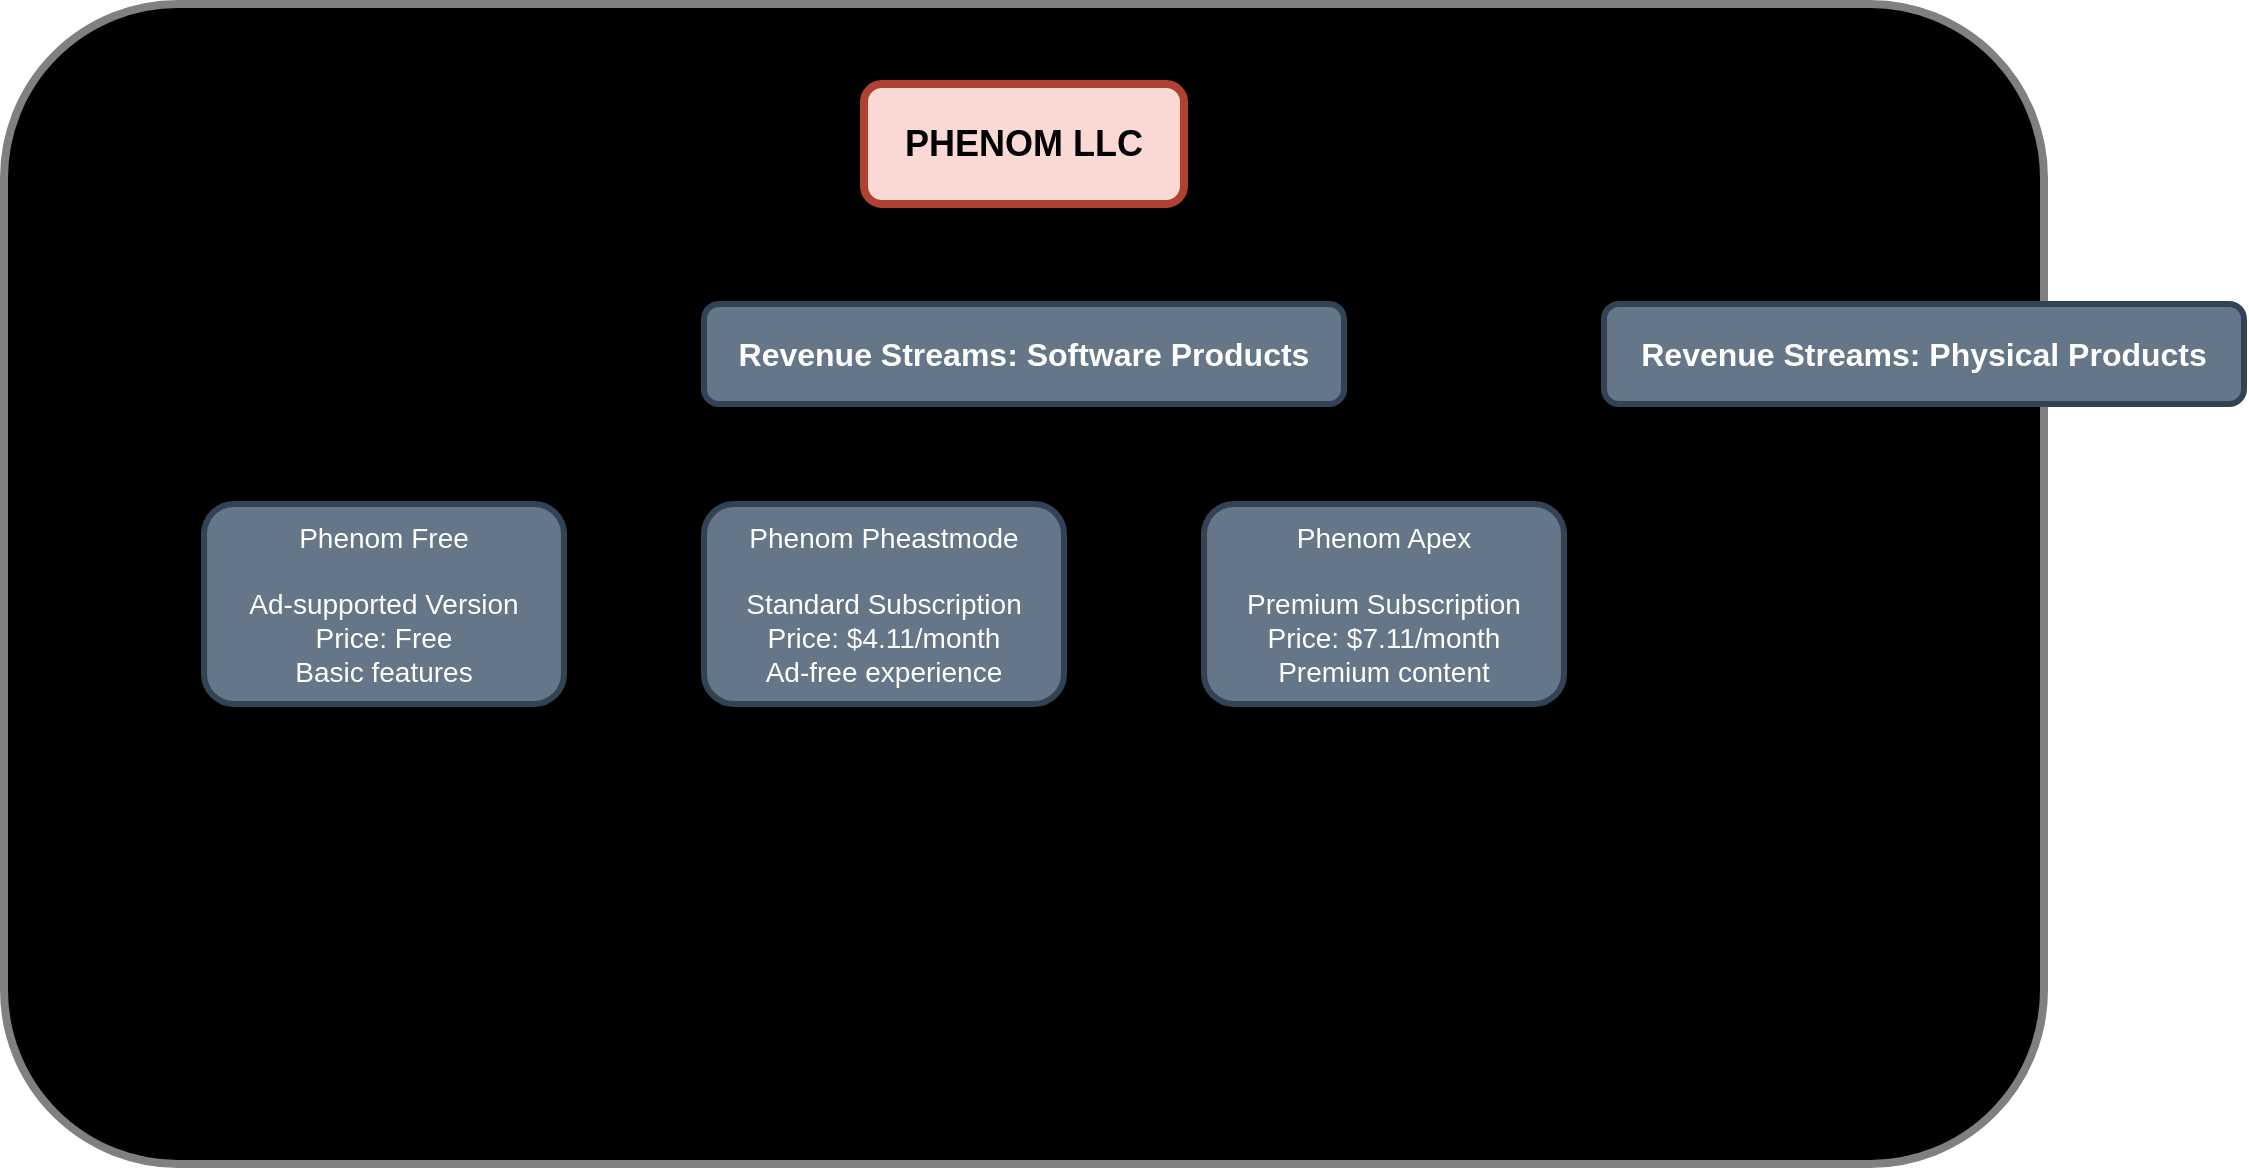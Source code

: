 <mxfile version="22.1.18" type="device">
  <diagram name="Phenom Products Overview" id="HtVPf_RpaMHL7R82yz3l">
    <mxGraphModel dx="3105" dy="1486" grid="1" gridSize="10" guides="1" tooltips="1" connect="1" arrows="1" fold="1" page="1" pageScale="1" pageWidth="827" pageHeight="1169" math="0" shadow="0">
      <root>
        <mxCell id="0" />
        <mxCell id="1" style="locked=1;" parent="0" />
        <mxCell id="lYxEztQFuUf-SZ8Mdh8F-1" value="" style="rounded=1;whiteSpace=wrap;html=1;strokeColor=#808080;fillColor=#000000;strokeWidth=4;" vertex="1" parent="1">
          <mxGeometry x="-490" y="100" width="1020" height="580" as="geometry" />
        </mxCell>
        <mxCell id="VLQ56Zi2dIuav5skoTrc-2" value="Chart Objects" style="" parent="0" />
        <UserObject label="PHENOM LLC" link="data:page/id,FYQOKUv9saEi2ekxj1eN" id="VLQ56Zi2dIuav5skoTrc-5">
          <mxCell style="rounded=1;whiteSpace=wrap;html=1;fillColor=#fad9d5;strokeColor=#ae4132;fontStyle=1;fontSize=18;strokeWidth=4;" parent="VLQ56Zi2dIuav5skoTrc-2" vertex="1">
            <mxGeometry x="-60" y="140" width="160" height="60" as="geometry" />
          </mxCell>
        </UserObject>
        <UserObject label="Revenue Streams: Software Products" link="data:page/id,rR30z2jGueo1I74trfyR" id="VLQ56Zi2dIuav5skoTrc-6">
          <mxCell style="rounded=1;whiteSpace=wrap;html=1;fillColor=#647687;strokeColor=#314354;fontStyle=1;fontSize=16;strokeWidth=3;fontColor=#FFFFFF;" parent="VLQ56Zi2dIuav5skoTrc-2" vertex="1">
            <mxGeometry x="-140" y="250" width="320" height="50" as="geometry" />
          </mxCell>
        </UserObject>
        <UserObject label="Phenom Free&#xa;&#xa;Ad-supported Version&#xa;Price: Free&#xa;Basic features" link="data:page/id,ZegVBP1Mj31ExeqgBXmB" id="VLQ56Zi2dIuav5skoTrc-7">
          <mxCell style="rounded=1;whiteSpace=wrap;html=1;fillColor=#647687;strokeColor=#314354;fontStyle=0;fontSize=14;strokeWidth=3;align=center;verticalAlign=middle;spacingLeft=5;spacingRight=5;spacing=5;fontColor=#FFFFFF;" parent="VLQ56Zi2dIuav5skoTrc-2" vertex="1">
            <mxGeometry x="-390" y="350" width="180" height="100" as="geometry" />
          </mxCell>
        </UserObject>
        <UserObject label="Phenom Pheastmode&#xa;&#xa;Standard Subscription&#xa;Price: $4.11/month&#xa;Ad-free experience" link="data:page/id,DjFq4JcjLwqfv5wtooIH" id="VLQ56Zi2dIuav5skoTrc-8">
          <mxCell style="rounded=1;whiteSpace=wrap;html=1;fillColor=#647687;strokeColor=#314354;fontStyle=0;fontSize=14;strokeWidth=3;align=center;verticalAlign=middle;spacingLeft=5;spacingRight=5;spacing=5;fontColor=#FFFFFF;" parent="VLQ56Zi2dIuav5skoTrc-2" vertex="1">
            <mxGeometry x="-140" y="350" width="180" height="100" as="geometry" />
          </mxCell>
        </UserObject>
        <UserObject label="Phenom Apex&#xa;&#xa;Premium Subscription&#xa;Price: $7.11/month&#xa;Premium content" link="data:page/id,ZegVBP1Mj31ExeqgBXmB" id="VLQ56Zi2dIuav5skoTrc-9">
          <mxCell style="rounded=1;whiteSpace=wrap;html=1;fillColor=#647687;strokeColor=#314354;fontStyle=0;fontSize=14;strokeWidth=3;align=center;verticalAlign=middle;spacingLeft=5;spacingRight=5;spacing=5;fontColor=#FFFFFF;" parent="VLQ56Zi2dIuav5skoTrc-2" vertex="1">
            <mxGeometry x="110" y="350" width="180" height="100" as="geometry" />
          </mxCell>
        </UserObject>
        <UserObject label="Revenue Streams: Physical Products" link="data:page/id,7T6PHy65-GRRwcmaSdq_" id="VLQ56Zi2dIuav5skoTrc-10">
          <mxCell style="rounded=1;whiteSpace=wrap;html=1;fillColor=#647687;strokeColor=#314354;fontStyle=1;fontSize=16;strokeWidth=3;fontColor=#FFFFFF;" parent="VLQ56Zi2dIuav5skoTrc-2" vertex="1">
            <mxGeometry x="310" y="250" width="320" height="50" as="geometry" />
          </mxCell>
        </UserObject>
        <UserObject label="Phenom SecureID Pro&#xa;&#xa;Team & Service Person&#xa;Price: $9.11/month&#xa;Verified identity status&#xa;Enhanced privacy" link="data:page/id,HtVPf_RpaMHL7R82yz3l" id="VLQ56Zi2dIuav5skoTrc-11">
          <mxCell style="rounded=1;whiteSpace=wrap;html=1;fillColor=#647687;strokeColor=#314354;fontStyle=1;fontSize=14;strokeWidth=3;align=center;verticalAlign=middle;spacingLeft=5;spacingRight=5;spacing=5;fontColor=#FFFFFF;" parent="VLQ56Zi2dIuav5skoTrc-2" vertex="1">
            <mxGeometry x="110" y="500" width="180" height="120" as="geometry" />
          </mxCell>
        </UserObject>
        <UserObject label="Drop-ship Sensor Packages&#xa;&#xa;Detection equipment&#xa;Measurement tools&#xa;Field investigation kits" link="data:page/id,liJQL4V09ln4M0IYCLkd" id="VLQ56Zi2dIuav5skoTrc-12">
          <mxCell style="rounded=1;whiteSpace=wrap;html=1;fillColor=#647687;strokeColor=#314354;fontStyle=0;fontSize=14;strokeWidth=3;align=center;verticalAlign=middle;spacingLeft=5;spacingRight=5;spacing=5;fontColor=#FFFFFF;" parent="VLQ56Zi2dIuav5skoTrc-2" vertex="1">
            <mxGeometry x="310" y="350" width="180" height="100" as="geometry" />
          </mxCell>
        </UserObject>
        <mxCell id="VLQ56Zi2dIuav5skoTrc-13" value="" style="edgeStyle=orthogonalEdgeStyle;rounded=0;orthogonalLoop=1;jettySize=auto;html=1;exitX=0.5;exitY=1;exitDx=0;exitDy=0;entryX=0.5;entryY=0;entryDx=0;entryDy=0;strokeColor=#CC0000;strokeWidth=4;" parent="VLQ56Zi2dIuav5skoTrc-2" source="VLQ56Zi2dIuav5skoTrc-5" target="VLQ56Zi2dIuav5skoTrc-6" edge="1">
          <mxGeometry relative="1" as="geometry">
            <Array as="points">
              <mxPoint x="20" y="220" />
              <mxPoint x="20" y="220" />
            </Array>
          </mxGeometry>
        </mxCell>
        <mxCell id="VLQ56Zi2dIuav5skoTrc-14" value="" style="edgeStyle=orthogonalEdgeStyle;rounded=0;orthogonalLoop=1;jettySize=auto;html=1;exitX=0.5;exitY=1;exitDx=0;exitDy=0;entryX=0.5;entryY=0;entryDx=0;entryDy=0;strokeColor=#CC0000;strokeWidth=4;" parent="VLQ56Zi2dIuav5skoTrc-2" source="VLQ56Zi2dIuav5skoTrc-5" target="VLQ56Zi2dIuav5skoTrc-10" edge="1">
          <mxGeometry relative="1" as="geometry">
            <Array as="points">
              <mxPoint x="20" y="220" />
              <mxPoint x="470" y="220" />
            </Array>
          </mxGeometry>
        </mxCell>
        <mxCell id="VLQ56Zi2dIuav5skoTrc-15" value="" style="edgeStyle=orthogonalEdgeStyle;rounded=0;orthogonalLoop=1;jettySize=auto;html=1;exitX=0;exitY=0.5;exitDx=0;exitDy=0;entryX=0.5;entryY=0;entryDx=0;entryDy=0;strokeColor=#CC0000;strokeWidth=4;" parent="VLQ56Zi2dIuav5skoTrc-2" source="VLQ56Zi2dIuav5skoTrc-6" target="VLQ56Zi2dIuav5skoTrc-7" edge="1">
          <mxGeometry relative="1" as="geometry">
            <Array as="points">
              <mxPoint x="-300" y="275" />
            </Array>
          </mxGeometry>
        </mxCell>
        <mxCell id="VLQ56Zi2dIuav5skoTrc-16" value="" style="edgeStyle=orthogonalEdgeStyle;rounded=0;orthogonalLoop=1;jettySize=auto;html=1;exitX=0.5;exitY=1;exitDx=0;exitDy=0;entryX=0.5;entryY=0;entryDx=0;entryDy=0;strokeColor=#CC0000;strokeWidth=4;" parent="VLQ56Zi2dIuav5skoTrc-2" source="VLQ56Zi2dIuav5skoTrc-6" target="VLQ56Zi2dIuav5skoTrc-8" edge="1">
          <mxGeometry relative="1" as="geometry">
            <Array as="points">
              <mxPoint x="20" y="320" />
              <mxPoint x="-50" y="320" />
            </Array>
          </mxGeometry>
        </mxCell>
        <mxCell id="VLQ56Zi2dIuav5skoTrc-17" value="" style="edgeStyle=orthogonalEdgeStyle;rounded=0;orthogonalLoop=1;jettySize=auto;html=1;exitX=0.5;exitY=1;exitDx=0;exitDy=0;entryX=0.5;entryY=0;entryDx=0;entryDy=0;strokeColor=#CC0000;strokeWidth=4;" parent="VLQ56Zi2dIuav5skoTrc-2" source="VLQ56Zi2dIuav5skoTrc-6" target="VLQ56Zi2dIuav5skoTrc-9" edge="1">
          <mxGeometry relative="1" as="geometry">
            <Array as="points">
              <mxPoint x="20" y="320" />
              <mxPoint x="200" y="320" />
            </Array>
          </mxGeometry>
        </mxCell>
        <mxCell id="VLQ56Zi2dIuav5skoTrc-18" value="" style="edgeStyle=orthogonalEdgeStyle;rounded=0;orthogonalLoop=1;jettySize=auto;html=1;exitX=0.5;exitY=1;exitDx=0;exitDy=0;entryX=0.5;entryY=0;entryDx=0;entryDy=0;strokeColor=#CC0000;strokeWidth=4;dashed=1;" parent="VLQ56Zi2dIuav5skoTrc-2" source="VLQ56Zi2dIuav5skoTrc-9" target="VLQ56Zi2dIuav5skoTrc-11" edge="1">
          <mxGeometry relative="1" as="geometry">
            <Array as="points">
              <mxPoint x="200" y="470" />
              <mxPoint x="200" y="470" />
            </Array>
          </mxGeometry>
        </mxCell>
        <mxCell id="VLQ56Zi2dIuav5skoTrc-19" value="" style="edgeStyle=orthogonalEdgeStyle;rounded=0;orthogonalLoop=1;jettySize=auto;html=1;exitX=0.5;exitY=1;exitDx=0;exitDy=0;entryX=0.5;entryY=0;entryDx=0;entryDy=0;strokeColor=#CC0000;strokeWidth=4;" parent="VLQ56Zi2dIuav5skoTrc-2" source="VLQ56Zi2dIuav5skoTrc-10" target="VLQ56Zi2dIuav5skoTrc-12" edge="1">
          <mxGeometry relative="1" as="geometry">
            <Array as="points">
              <mxPoint x="470" y="320" />
              <mxPoint x="400" y="320" />
            </Array>
          </mxGeometry>
        </mxCell>
        <UserObject label="Drop-ship Branded Merchandise&#xa;&#xa;Apparel&#xa;Accessories&#xa;Print-on-demand products" link="data:page/id,liJQL4V09ln4M0IYCLkd" id="VLQ56Zi2dIuav5skoTrc-20">
          <mxCell style="rounded=1;whiteSpace=wrap;html=1;fillColor=#647687;strokeColor=#314354;fontStyle=0;fontSize=14;strokeWidth=3;align=center;verticalAlign=middle;spacingLeft=5;spacingRight=5;spacing=5;fontColor=#FFFFFF;" parent="VLQ56Zi2dIuav5skoTrc-2" vertex="1">
            <mxGeometry x="540" y="350" width="180" height="100" as="geometry" />
          </mxCell>
        </UserObject>
        <mxCell id="VLQ56Zi2dIuav5skoTrc-21" value="" style="edgeStyle=orthogonalEdgeStyle;rounded=0;orthogonalLoop=1;jettySize=auto;html=1;exitX=0.5;exitY=1;exitDx=0;exitDy=0;entryX=0.5;entryY=0;entryDx=0;entryDy=0;strokeColor=#CC0000;strokeWidth=4;" parent="VLQ56Zi2dIuav5skoTrc-2" source="VLQ56Zi2dIuav5skoTrc-10" target="VLQ56Zi2dIuav5skoTrc-20" edge="1">
          <mxGeometry relative="1" as="geometry">
            <Array as="points">
              <mxPoint x="470" y="320" />
              <mxPoint x="630" y="320" />
            </Array>
          </mxGeometry>
        </mxCell>
        <UserObject label="App Broadcasting&#xa;&#xa;Streaming Service&#xa;Enterprise licensing&#xa;Media distribution rights" link="data:page/id,liJQL4V09ln4M0IYCLkd" id="VLQ56Zi2dIuav5skoTrc-22">
          <mxCell style="rounded=1;whiteSpace=wrap;html=1;fillColor=#647687;strokeColor=#314354;fontStyle=0;fontSize=14;strokeWidth=3;align=center;verticalAlign=middle;spacingLeft=5;spacingRight=5;spacing=5;fontColor=#FFFFFF;" parent="VLQ56Zi2dIuav5skoTrc-2" vertex="1">
            <mxGeometry x="-390" y="500" width="180" height="100" as="geometry" />
          </mxCell>
        </UserObject>
        <mxCell id="VLQ56Zi2dIuav5skoTrc-23" value="" style="edgeStyle=orthogonalEdgeStyle;rounded=0;orthogonalLoop=1;jettySize=auto;html=1;exitX=0.5;exitY=1;exitDx=0;exitDy=0;entryX=0.5;entryY=0;entryDx=0;entryDy=0;strokeColor=#CC0000;strokeWidth=4;" parent="VLQ56Zi2dIuav5skoTrc-2" source="VLQ56Zi2dIuav5skoTrc-7" target="VLQ56Zi2dIuav5skoTrc-22" edge="1">
          <mxGeometry relative="1" as="geometry">
            <Array as="points">
              <mxPoint x="-300" y="470" />
              <mxPoint x="-300" y="470" />
            </Array>
          </mxGeometry>
        </mxCell>
        <UserObject label="API Subscriptions&#xa;&#xa;Developer access&#xa;Data analytics&#xa;Enterprise integration" link="data:page/id,liJQL4V09ln4M0IYCLkd" id="VLQ56Zi2dIuav5skoTrc-24">
          <mxCell style="rounded=1;whiteSpace=wrap;html=1;fillColor=#647687;strokeColor=#314354;fontStyle=0;fontSize=14;strokeWidth=3;align=center;verticalAlign=middle;spacingLeft=5;spacingRight=5;spacing=5;fontColor=#FFFFFF;" parent="VLQ56Zi2dIuav5skoTrc-2" vertex="1">
            <mxGeometry x="-140" y="500" width="180" height="100" as="geometry" />
          </mxCell>
        </UserObject>
        <mxCell id="VLQ56Zi2dIuav5skoTrc-25" value="" style="edgeStyle=orthogonalEdgeStyle;rounded=0;orthogonalLoop=1;jettySize=auto;html=1;exitX=0.5;exitY=1;exitDx=0;exitDy=0;entryX=0.5;entryY=0;entryDx=0;entryDy=0;strokeColor=#CC0000;strokeWidth=4;" parent="VLQ56Zi2dIuav5skoTrc-2" source="VLQ56Zi2dIuav5skoTrc-8" target="VLQ56Zi2dIuav5skoTrc-24" edge="1">
          <mxGeometry relative="1" as="geometry">
            <Array as="points">
              <mxPoint x="-50" y="470" />
              <mxPoint x="-50" y="470" />
            </Array>
          </mxGeometry>
        </mxCell>
        <UserObject label="Special tier for verified professionals" link="data:page/id,liJQL4V09ln4M0IYCLkd" id="VLQ56Zi2dIuav5skoTrc-26">
          <mxCell style="rounded=1;whiteSpace=wrap;html=1;fillColor=#647687;strokeColor=#314354;fontStyle=2;fontSize=14;strokeWidth=2;align=center;verticalAlign=middle;spacingLeft=5;spacingRight=5;spacing=5;fontColor=#FFFFFF;" parent="VLQ56Zi2dIuav5skoTrc-2" vertex="1">
            <mxGeometry x="110" y="470" width="180" height="30" as="geometry" />
          </mxCell>
        </UserObject>
      </root>
    </mxGraphModel>
  </diagram>
</mxfile>